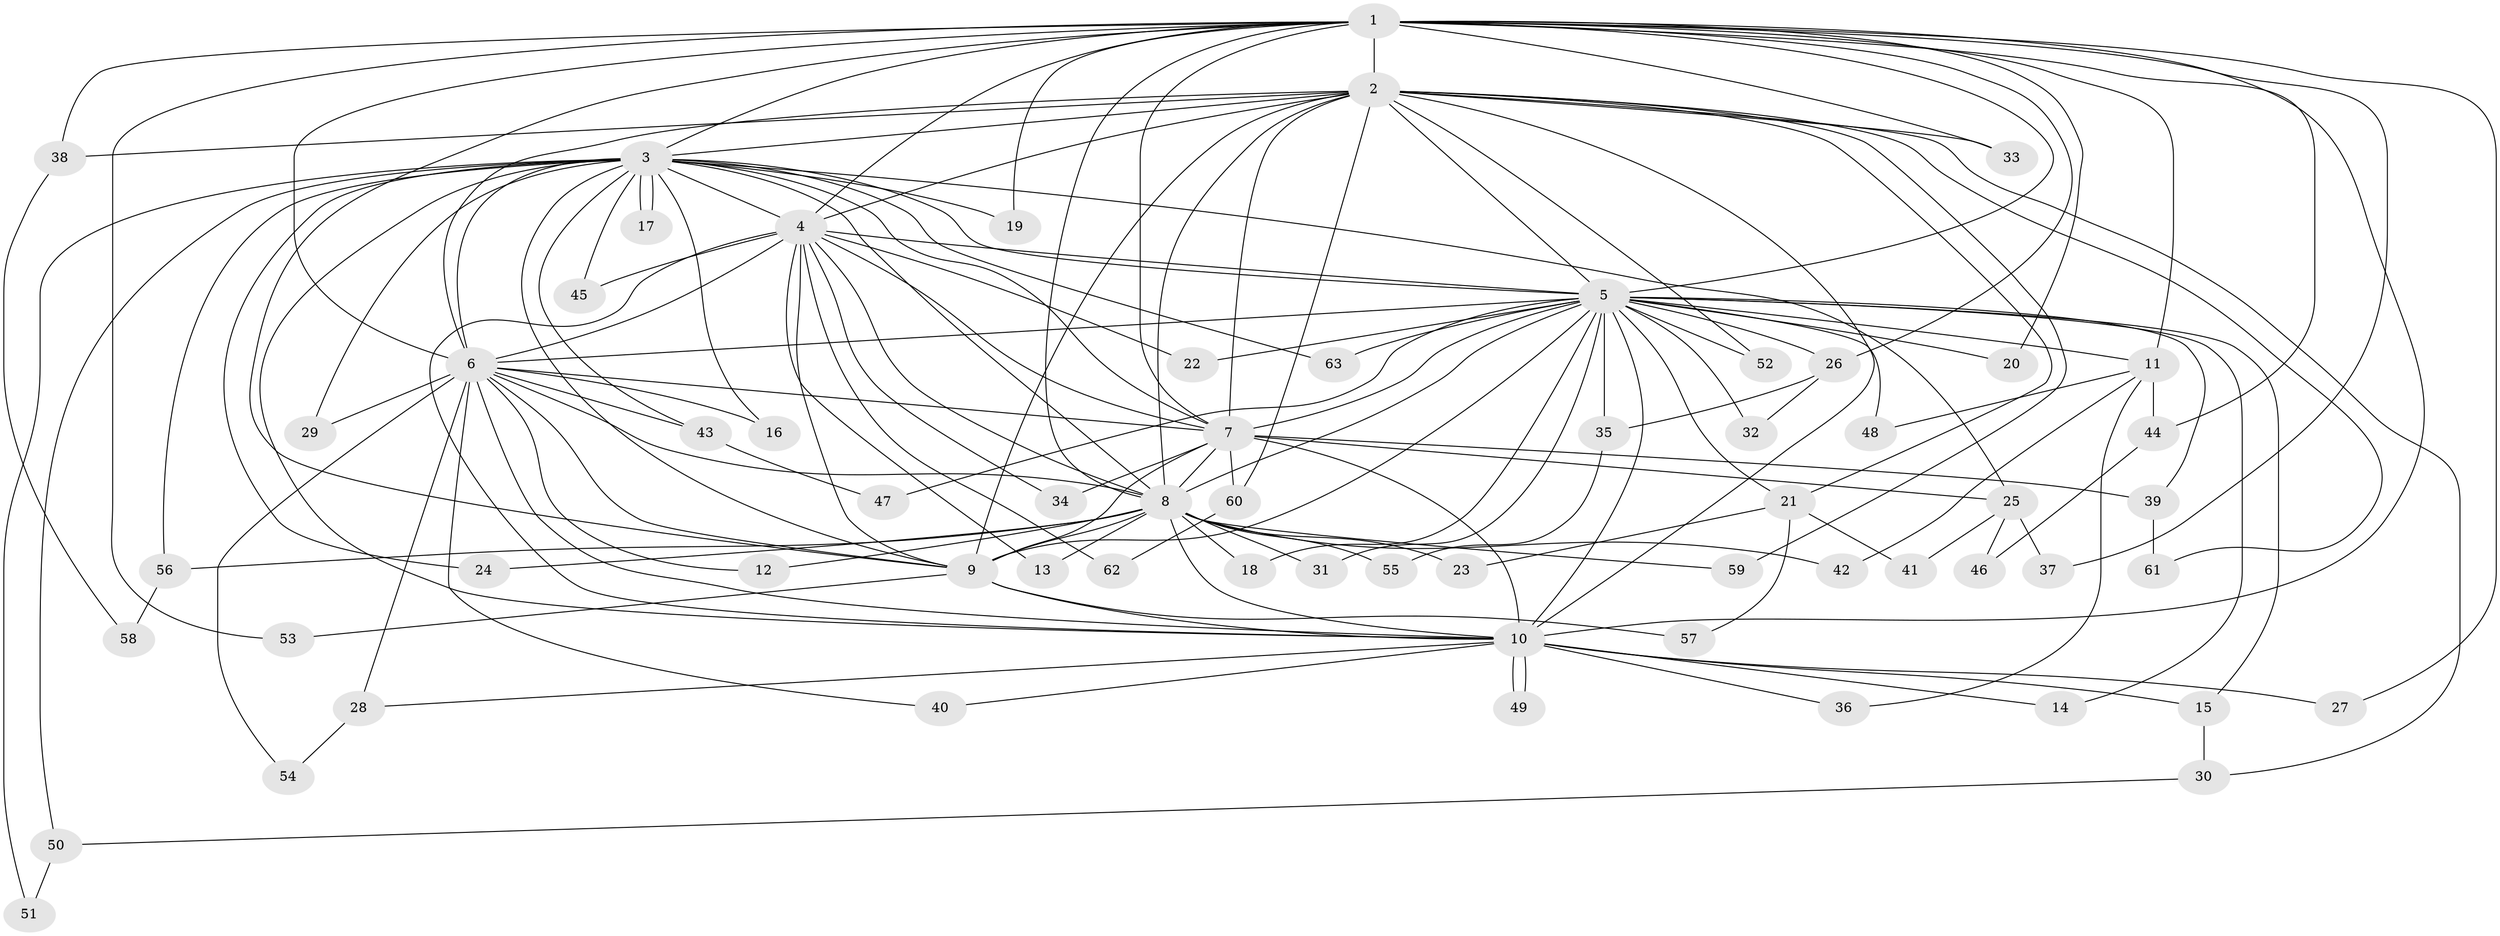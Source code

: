 // coarse degree distribution, {16: 0.045454545454545456, 25: 0.022727272727272728, 13: 0.06818181818181818, 23: 0.022727272727272728, 12: 0.022727272727272728, 9: 0.022727272727272728, 5: 0.06818181818181818, 2: 0.5454545454545454, 3: 0.13636363636363635, 1: 0.022727272727272728, 4: 0.022727272727272728}
// Generated by graph-tools (version 1.1) at 2025/17/03/04/25 18:17:21]
// undirected, 63 vertices, 151 edges
graph export_dot {
graph [start="1"]
  node [color=gray90,style=filled];
  1;
  2;
  3;
  4;
  5;
  6;
  7;
  8;
  9;
  10;
  11;
  12;
  13;
  14;
  15;
  16;
  17;
  18;
  19;
  20;
  21;
  22;
  23;
  24;
  25;
  26;
  27;
  28;
  29;
  30;
  31;
  32;
  33;
  34;
  35;
  36;
  37;
  38;
  39;
  40;
  41;
  42;
  43;
  44;
  45;
  46;
  47;
  48;
  49;
  50;
  51;
  52;
  53;
  54;
  55;
  56;
  57;
  58;
  59;
  60;
  61;
  62;
  63;
  1 -- 2;
  1 -- 3;
  1 -- 4;
  1 -- 5;
  1 -- 6;
  1 -- 7;
  1 -- 8;
  1 -- 9;
  1 -- 10;
  1 -- 11;
  1 -- 19;
  1 -- 20;
  1 -- 26;
  1 -- 27;
  1 -- 33;
  1 -- 37;
  1 -- 38;
  1 -- 44;
  1 -- 53;
  2 -- 3;
  2 -- 4;
  2 -- 5;
  2 -- 6;
  2 -- 7;
  2 -- 8;
  2 -- 9;
  2 -- 10;
  2 -- 21;
  2 -- 30;
  2 -- 33;
  2 -- 38;
  2 -- 52;
  2 -- 59;
  2 -- 60;
  2 -- 61;
  3 -- 4;
  3 -- 5;
  3 -- 6;
  3 -- 7;
  3 -- 8;
  3 -- 9;
  3 -- 10;
  3 -- 16;
  3 -- 17;
  3 -- 17;
  3 -- 19;
  3 -- 24;
  3 -- 25;
  3 -- 29;
  3 -- 43;
  3 -- 45;
  3 -- 50;
  3 -- 51;
  3 -- 56;
  3 -- 63;
  4 -- 5;
  4 -- 6;
  4 -- 7;
  4 -- 8;
  4 -- 9;
  4 -- 10;
  4 -- 13;
  4 -- 22;
  4 -- 34;
  4 -- 45;
  4 -- 62;
  5 -- 6;
  5 -- 7;
  5 -- 8;
  5 -- 9;
  5 -- 10;
  5 -- 11;
  5 -- 14;
  5 -- 15;
  5 -- 18;
  5 -- 20;
  5 -- 21;
  5 -- 22;
  5 -- 26;
  5 -- 31;
  5 -- 32;
  5 -- 35;
  5 -- 39;
  5 -- 47;
  5 -- 48;
  5 -- 52;
  5 -- 63;
  6 -- 7;
  6 -- 8;
  6 -- 9;
  6 -- 10;
  6 -- 12;
  6 -- 16;
  6 -- 28;
  6 -- 29;
  6 -- 40;
  6 -- 43;
  6 -- 54;
  7 -- 8;
  7 -- 9;
  7 -- 10;
  7 -- 25;
  7 -- 34;
  7 -- 39;
  7 -- 60;
  8 -- 9;
  8 -- 10;
  8 -- 12;
  8 -- 13;
  8 -- 18;
  8 -- 23;
  8 -- 24;
  8 -- 31;
  8 -- 42;
  8 -- 55;
  8 -- 56;
  8 -- 59;
  9 -- 10;
  9 -- 53;
  9 -- 57;
  10 -- 14;
  10 -- 15;
  10 -- 27;
  10 -- 28;
  10 -- 36;
  10 -- 40;
  10 -- 49;
  10 -- 49;
  11 -- 36;
  11 -- 42;
  11 -- 44;
  11 -- 48;
  15 -- 30;
  21 -- 23;
  21 -- 41;
  21 -- 57;
  25 -- 37;
  25 -- 41;
  25 -- 46;
  26 -- 32;
  26 -- 35;
  28 -- 54;
  30 -- 50;
  35 -- 55;
  38 -- 58;
  39 -- 61;
  43 -- 47;
  44 -- 46;
  50 -- 51;
  56 -- 58;
  60 -- 62;
}
